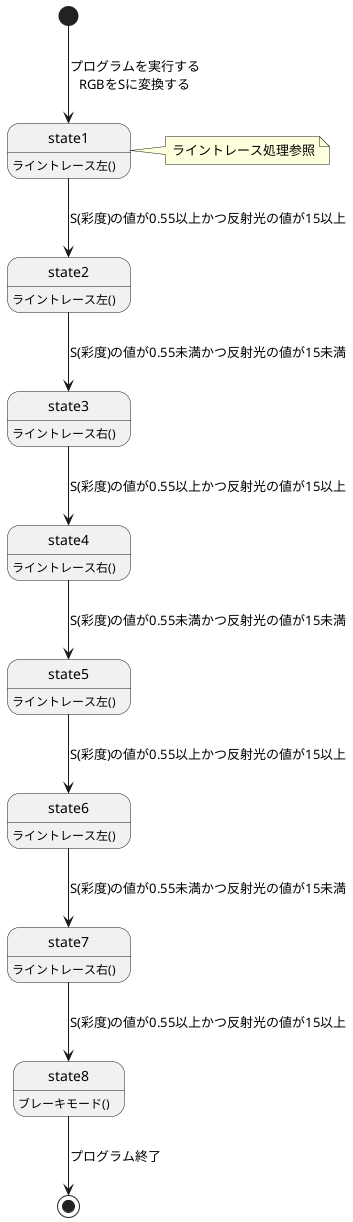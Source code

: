 @startuml
[*] --> state1: プログラムを実行する\nRGBをSに変換する

state1 : ライントレース左()
note right of state1 : ライントレース処理参照
state1 --> state2: S(彩度)の値が0.55以上かつ反射光の値が15以上

state2 : ライントレース左()
state2 --> state3: S(彩度)の値が0.55未満かつ反射光の値が15未満

state3 : ライントレース右()
state3 --> state4: S(彩度)の値が0.55以上かつ反射光の値が15以上

state4 : ライントレース右()
state4 --> state5: S(彩度)の値が0.55未満かつ反射光の値が15未満

state5 : ライントレース左()
state5 --> state6: S(彩度)の値が0.55以上かつ反射光の値が15以上

state6 : ライントレース左()
state6 --> state7: S(彩度)の値が0.55未満かつ反射光の値が15未満

state7 : ライントレース右()
state7 --> state8: S(彩度)の値が0.55以上かつ反射光の値が15以上

state8 : ブレーキモード()
state8 --> [*]: プログラム終了


@enduml